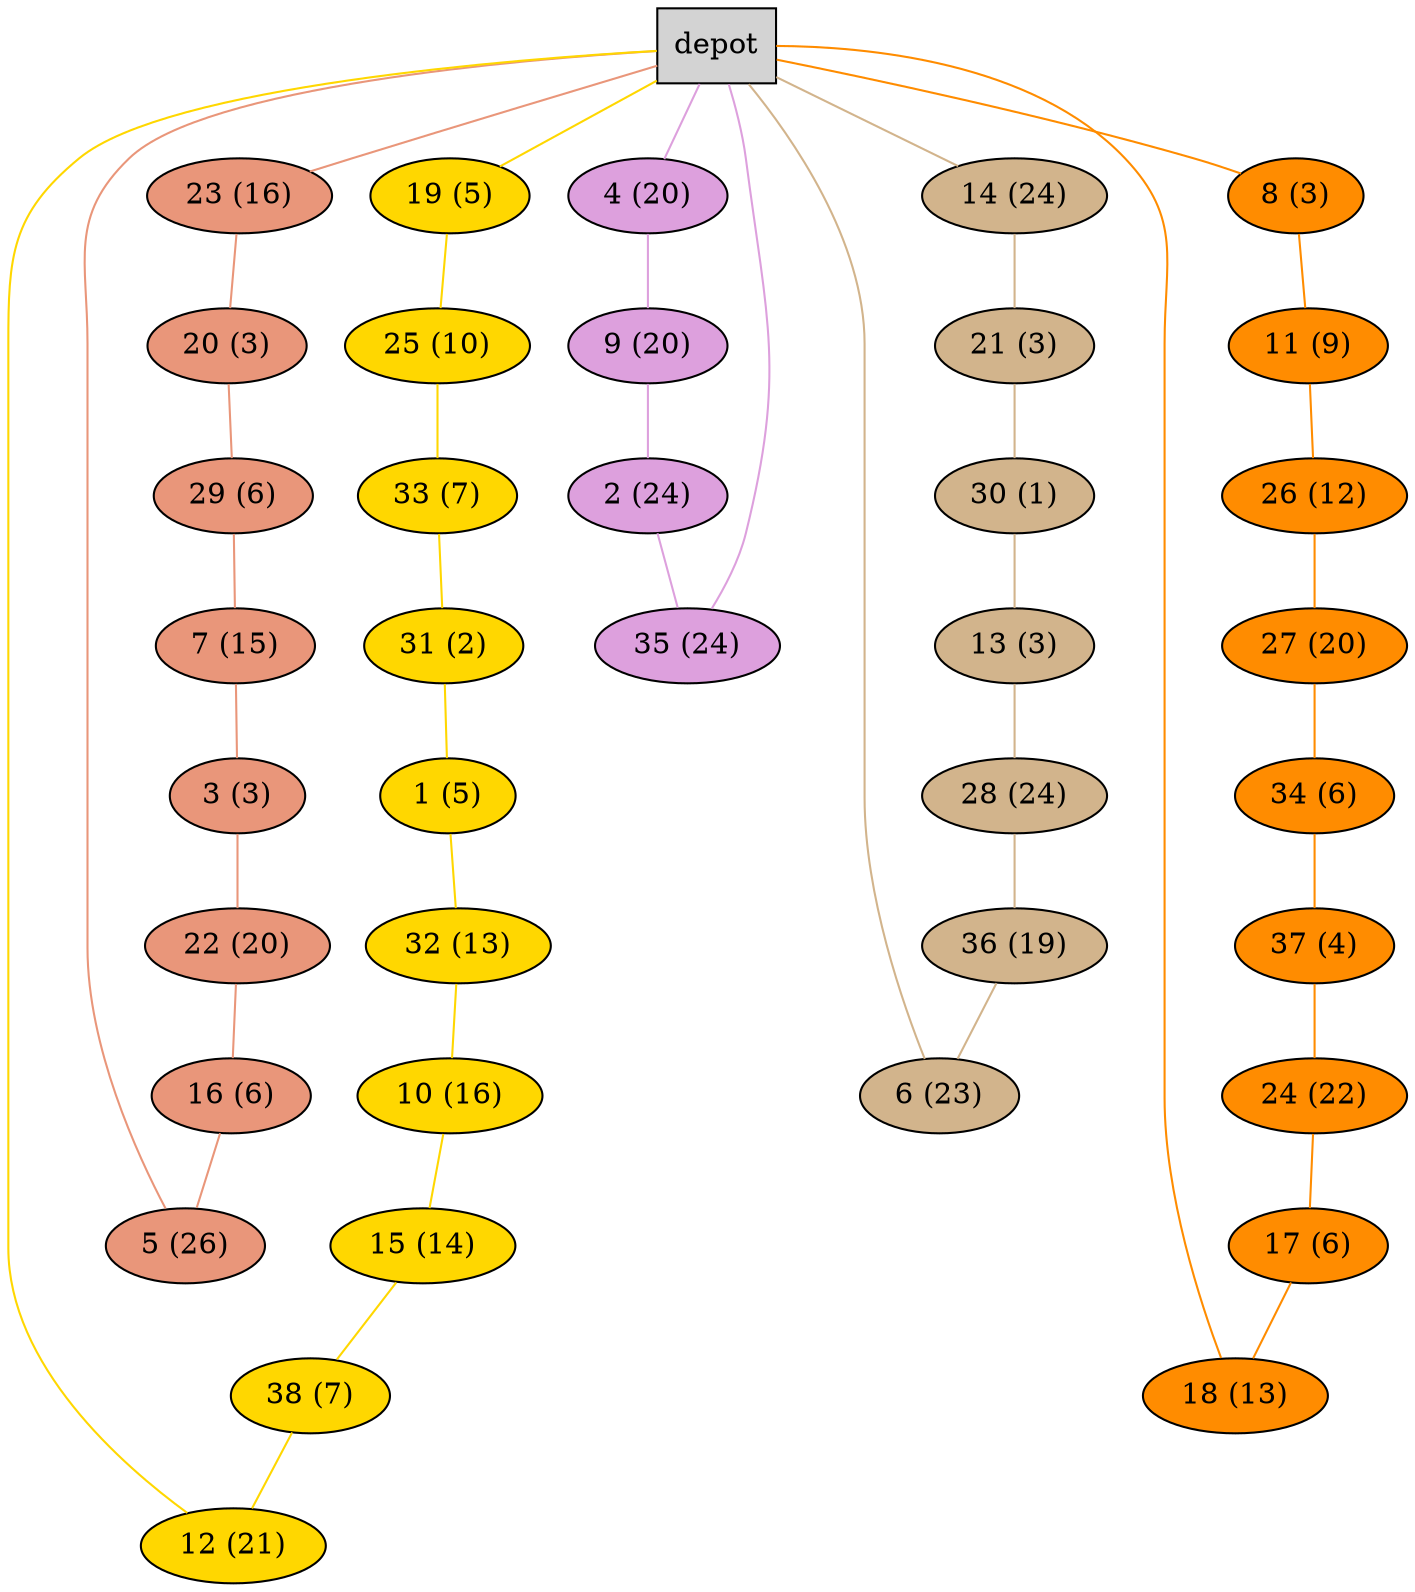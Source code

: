 graph G {
  0[shape = box, label = "depot", style = filled ];
  23[shape = ellipse, label = "23 (16)", style = filled , fillcolor = darksalmon ];
  "0"--"23"[color = darksalmon];
  20[shape = ellipse, label = "20 (3)", style = filled , fillcolor = darksalmon ];
  "23"--"20"[color = darksalmon];
  29[shape = ellipse, label = "29 (6)", style = filled , fillcolor = darksalmon ];
  "20"--"29"[color = darksalmon];
  7[shape = ellipse, label = "7 (15)", style = filled , fillcolor = darksalmon ];
  "29"--"7"[color = darksalmon];
  3[shape = ellipse, label = "3 (3)", style = filled , fillcolor = darksalmon ];
  "7"--"3"[color = darksalmon];
  22[shape = ellipse, label = "22 (20)", style = filled , fillcolor = darksalmon ];
  "3"--"22"[color = darksalmon];
  16[shape = ellipse, label = "16 (6)", style = filled , fillcolor = darksalmon ];
  "22"--"16"[color = darksalmon];
  5[shape = ellipse, label = "5 (26)", style = filled , fillcolor = darksalmon ];
  "16"--"5"[color = darksalmon];
  "5"--"0"[color = darksalmon];
  19[shape = ellipse, label = "19 (5)", style = filled , fillcolor = gold ];
  "0"--"19"[color = gold];
  25[shape = ellipse, label = "25 (10)", style = filled , fillcolor = gold ];
  "19"--"25"[color = gold];
  33[shape = ellipse, label = "33 (7)", style = filled , fillcolor = gold ];
  "25"--"33"[color = gold];
  31[shape = ellipse, label = "31 (2)", style = filled , fillcolor = gold ];
  "33"--"31"[color = gold];
  1[shape = ellipse, label = "1 (5)", style = filled , fillcolor = gold ];
  "31"--"1"[color = gold];
  32[shape = ellipse, label = "32 (13)", style = filled , fillcolor = gold ];
  "1"--"32"[color = gold];
  10[shape = ellipse, label = "10 (16)", style = filled , fillcolor = gold ];
  "32"--"10"[color = gold];
  15[shape = ellipse, label = "15 (14)", style = filled , fillcolor = gold ];
  "10"--"15"[color = gold];
  38[shape = ellipse, label = "38 (7)", style = filled , fillcolor = gold ];
  "15"--"38"[color = gold];
  12[shape = ellipse, label = "12 (21)", style = filled , fillcolor = gold ];
  "38"--"12"[color = gold];
  "12"--"0"[color = gold];
  4[shape = ellipse, label = "4 (20)", style = filled , fillcolor = plum ];
  "0"--"4"[color = plum];
  9[shape = ellipse, label = "9 (20)", style = filled , fillcolor = plum ];
  "4"--"9"[color = plum];
  2[shape = ellipse, label = "2 (24)", style = filled , fillcolor = plum ];
  "9"--"2"[color = plum];
  35[shape = ellipse, label = "35 (24)", style = filled , fillcolor = plum ];
  "2"--"35"[color = plum];
  "35"--"0"[color = plum];
  14[shape = ellipse, label = "14 (24)", style = filled , fillcolor = tan ];
  "0"--"14"[color = tan];
  21[shape = ellipse, label = "21 (3)", style = filled , fillcolor = tan ];
  "14"--"21"[color = tan];
  30[shape = ellipse, label = "30 (1)", style = filled , fillcolor = tan ];
  "21"--"30"[color = tan];
  13[shape = ellipse, label = "13 (3)", style = filled , fillcolor = tan ];
  "30"--"13"[color = tan];
  28[shape = ellipse, label = "28 (24)", style = filled , fillcolor = tan ];
  "13"--"28"[color = tan];
  36[shape = ellipse, label = "36 (19)", style = filled , fillcolor = tan ];
  "28"--"36"[color = tan];
  6[shape = ellipse, label = "6 (23)", style = filled , fillcolor = tan ];
  "36"--"6"[color = tan];
  "6"--"0"[color = tan];
  8[shape = ellipse, label = "8 (3)", style = filled , fillcolor = darkorange ];
  "0"--"8"[color = darkorange];
  11[shape = ellipse, label = "11 (9)", style = filled , fillcolor = darkorange ];
  "8"--"11"[color = darkorange];
  26[shape = ellipse, label = "26 (12)", style = filled , fillcolor = darkorange ];
  "11"--"26"[color = darkorange];
  27[shape = ellipse, label = "27 (20)", style = filled , fillcolor = darkorange ];
  "26"--"27"[color = darkorange];
  34[shape = ellipse, label = "34 (6)", style = filled , fillcolor = darkorange ];
  "27"--"34"[color = darkorange];
  37[shape = ellipse, label = "37 (4)", style = filled , fillcolor = darkorange ];
  "34"--"37"[color = darkorange];
  24[shape = ellipse, label = "24 (22)", style = filled , fillcolor = darkorange ];
  "37"--"24"[color = darkorange];
  17[shape = ellipse, label = "17 (6)", style = filled , fillcolor = darkorange ];
  "24"--"17"[color = darkorange];
  18[shape = ellipse, label = "18 (13)", style = filled , fillcolor = darkorange ];
  "17"--"18"[color = darkorange];
  "18"--"0"[color = darkorange];
}
